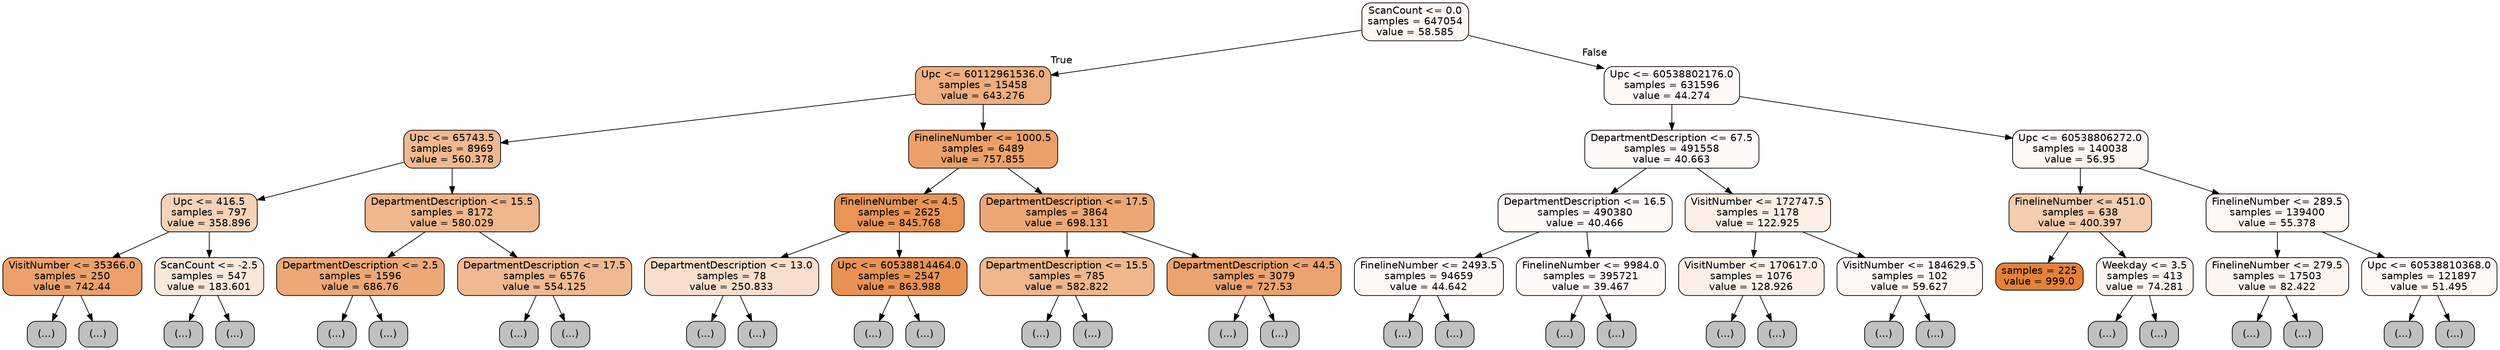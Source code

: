 digraph Tree {
node [shape=box, style="filled, rounded", color="black", fontname=helvetica] ;
edge [fontname=helvetica] ;
0 [label="ScanCount <= 0.0\nsamples = 647054\nvalue = 58.585", fillcolor="#e581390e"] ;
1 [label="Upc <= 60112961536.0\nsamples = 15458\nvalue = 643.276", fillcolor="#e58139a4"] ;
0 -> 1 [labeldistance=2.5, labelangle=45, headlabel="True"] ;
2 [label="Upc <= 65743.5\nsamples = 8969\nvalue = 560.378", fillcolor="#e581398f"] ;
1 -> 2 ;
3 [label="Upc <= 416.5\nsamples = 797\nvalue = 358.896", fillcolor="#e581395b"] ;
2 -> 3 ;
4 [label="VisitNumber <= 35366.0\nsamples = 250\nvalue = 742.44", fillcolor="#e58139bd"] ;
3 -> 4 ;
5 [label="(...)", fillcolor="#C0C0C0"] ;
4 -> 5 ;
14 [label="(...)", fillcolor="#C0C0C0"] ;
4 -> 14 ;
29 [label="ScanCount <= -2.5\nsamples = 547\nvalue = 183.601", fillcolor="#e581392e"] ;
3 -> 29 ;
30 [label="(...)", fillcolor="#C0C0C0"] ;
29 -> 30 ;
31 [label="(...)", fillcolor="#C0C0C0"] ;
29 -> 31 ;
44 [label="DepartmentDescription <= 15.5\nsamples = 8172\nvalue = 580.029", fillcolor="#e5813994"] ;
2 -> 44 ;
45 [label="DepartmentDescription <= 2.5\nsamples = 1596\nvalue = 686.76", fillcolor="#e58139af"] ;
44 -> 45 ;
46 [label="(...)", fillcolor="#C0C0C0"] ;
45 -> 46 ;
61 [label="(...)", fillcolor="#C0C0C0"] ;
45 -> 61 ;
74 [label="DepartmentDescription <= 17.5\nsamples = 6576\nvalue = 554.125", fillcolor="#e581398d"] ;
44 -> 74 ;
75 [label="(...)", fillcolor="#C0C0C0"] ;
74 -> 75 ;
90 [label="(...)", fillcolor="#C0C0C0"] ;
74 -> 90 ;
105 [label="FinelineNumber <= 1000.5\nsamples = 6489\nvalue = 757.855", fillcolor="#e58139c1"] ;
1 -> 105 ;
106 [label="FinelineNumber <= 4.5\nsamples = 2625\nvalue = 845.768", fillcolor="#e58139d8"] ;
105 -> 106 ;
107 [label="DepartmentDescription <= 13.0\nsamples = 78\nvalue = 250.833", fillcolor="#e581393f"] ;
106 -> 107 ;
108 [label="(...)", fillcolor="#C0C0C0"] ;
107 -> 108 ;
109 [label="(...)", fillcolor="#C0C0C0"] ;
107 -> 109 ;
118 [label="Upc <= 60538814464.0\nsamples = 2547\nvalue = 863.988", fillcolor="#e58139dc"] ;
106 -> 118 ;
119 [label="(...)", fillcolor="#C0C0C0"] ;
118 -> 119 ;
124 [label="(...)", fillcolor="#C0C0C0"] ;
118 -> 124 ;
139 [label="DepartmentDescription <= 17.5\nsamples = 3864\nvalue = 698.131", fillcolor="#e58139b2"] ;
105 -> 139 ;
140 [label="DepartmentDescription <= 15.5\nsamples = 785\nvalue = 582.822", fillcolor="#e5813994"] ;
139 -> 140 ;
141 [label="(...)", fillcolor="#C0C0C0"] ;
140 -> 141 ;
156 [label="(...)", fillcolor="#C0C0C0"] ;
140 -> 156 ;
165 [label="DepartmentDescription <= 44.5\nsamples = 3079\nvalue = 727.53", fillcolor="#e58139b9"] ;
139 -> 165 ;
166 [label="(...)", fillcolor="#C0C0C0"] ;
165 -> 166 ;
181 [label="(...)", fillcolor="#C0C0C0"] ;
165 -> 181 ;
196 [label="Upc <= 60538802176.0\nsamples = 631596\nvalue = 44.274", fillcolor="#e581390b"] ;
0 -> 196 [labeldistance=2.5, labelangle=-45, headlabel="False"] ;
197 [label="DepartmentDescription <= 67.5\nsamples = 491558\nvalue = 40.663", fillcolor="#e581390a"] ;
196 -> 197 ;
198 [label="DepartmentDescription <= 16.5\nsamples = 490380\nvalue = 40.466", fillcolor="#e581390a"] ;
197 -> 198 ;
199 [label="FinelineNumber <= 2493.5\nsamples = 94659\nvalue = 44.642", fillcolor="#e581390b"] ;
198 -> 199 ;
200 [label="(...)", fillcolor="#C0C0C0"] ;
199 -> 200 ;
215 [label="(...)", fillcolor="#C0C0C0"] ;
199 -> 215 ;
230 [label="FinelineNumber <= 9984.0\nsamples = 395721\nvalue = 39.467", fillcolor="#e5813909"] ;
198 -> 230 ;
231 [label="(...)", fillcolor="#C0C0C0"] ;
230 -> 231 ;
246 [label="(...)", fillcolor="#C0C0C0"] ;
230 -> 246 ;
255 [label="VisitNumber <= 172747.5\nsamples = 1178\nvalue = 122.925", fillcolor="#e581391f"] ;
197 -> 255 ;
256 [label="VisitNumber <= 170617.0\nsamples = 1076\nvalue = 128.926", fillcolor="#e5813920"] ;
255 -> 256 ;
257 [label="(...)", fillcolor="#C0C0C0"] ;
256 -> 257 ;
272 [label="(...)", fillcolor="#C0C0C0"] ;
256 -> 272 ;
283 [label="VisitNumber <= 184629.5\nsamples = 102\nvalue = 59.627", fillcolor="#e581390e"] ;
255 -> 283 ;
284 [label="(...)", fillcolor="#C0C0C0"] ;
283 -> 284 ;
293 [label="(...)", fillcolor="#C0C0C0"] ;
283 -> 293 ;
306 [label="Upc <= 60538806272.0\nsamples = 140038\nvalue = 56.95", fillcolor="#e581390e"] ;
196 -> 306 ;
307 [label="FinelineNumber <= 451.0\nsamples = 638\nvalue = 400.397", fillcolor="#e5813966"] ;
306 -> 307 ;
308 [label="samples = 225\nvalue = 999.0", fillcolor="#e58139ff"] ;
307 -> 308 ;
309 [label="Weekday <= 3.5\nsamples = 413\nvalue = 74.281", fillcolor="#e5813912"] ;
307 -> 309 ;
310 [label="(...)", fillcolor="#C0C0C0"] ;
309 -> 310 ;
325 [label="(...)", fillcolor="#C0C0C0"] ;
309 -> 325 ;
338 [label="FinelineNumber <= 289.5\nsamples = 139400\nvalue = 55.378", fillcolor="#e581390d"] ;
306 -> 338 ;
339 [label="FinelineNumber <= 279.5\nsamples = 17503\nvalue = 82.422", fillcolor="#e5813914"] ;
338 -> 339 ;
340 [label="(...)", fillcolor="#C0C0C0"] ;
339 -> 340 ;
353 [label="(...)", fillcolor="#C0C0C0"] ;
339 -> 353 ;
366 [label="Upc <= 60538810368.0\nsamples = 121897\nvalue = 51.495", fillcolor="#e581390c"] ;
338 -> 366 ;
367 [label="(...)", fillcolor="#C0C0C0"] ;
366 -> 367 ;
376 [label="(...)", fillcolor="#C0C0C0"] ;
366 -> 376 ;
}